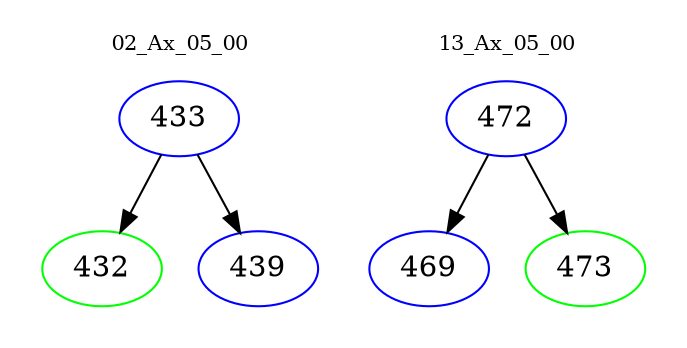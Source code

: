 digraph{
subgraph cluster_0 {
color = white
label = "02_Ax_05_00";
fontsize=10;
T0_433 [label="433", color="blue"]
T0_433 -> T0_432 [color="black"]
T0_432 [label="432", color="green"]
T0_433 -> T0_439 [color="black"]
T0_439 [label="439", color="blue"]
}
subgraph cluster_1 {
color = white
label = "13_Ax_05_00";
fontsize=10;
T1_472 [label="472", color="blue"]
T1_472 -> T1_469 [color="black"]
T1_469 [label="469", color="blue"]
T1_472 -> T1_473 [color="black"]
T1_473 [label="473", color="green"]
}
}
